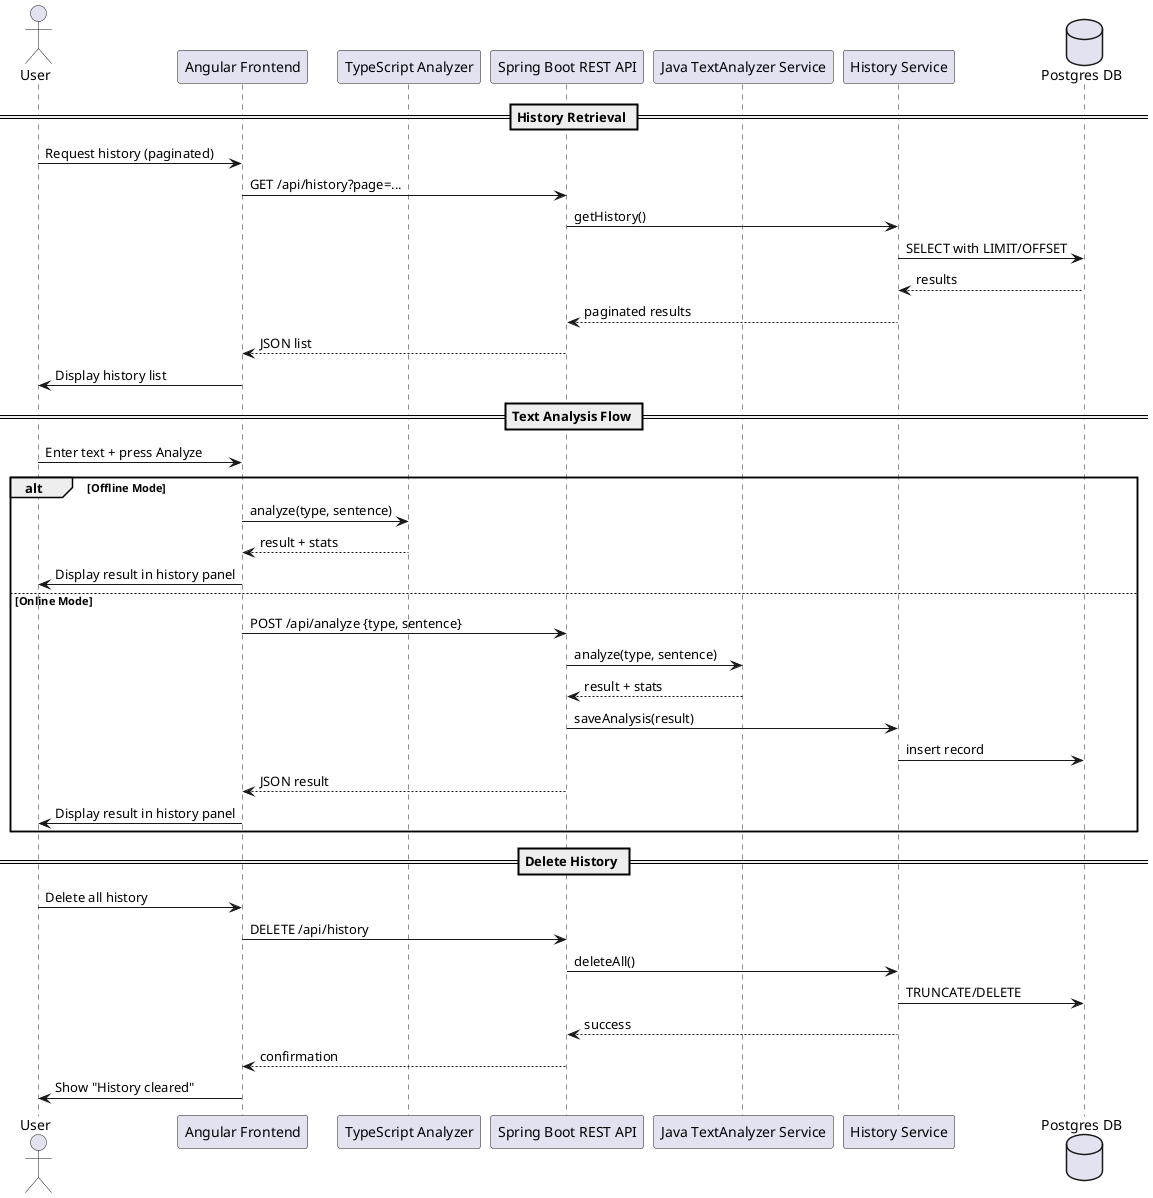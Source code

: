 @startuml
actor User
participant AngularFrontend as "Angular Frontend"
participant TSAnalyzer as "TypeScript Analyzer"
participant RESTAPI as "Spring Boot REST API"
participant JavaAnalyzer as "Java TextAnalyzer Service"
participant HistoryService as "History Service"
database PostgreSQL as "Postgres DB"
== History Retrieval ==
User -> AngularFrontend: Request history (paginated)
AngularFrontend -> RESTAPI: GET /api/history?page=...
RESTAPI -> HistoryService: getHistory()
HistoryService -> PostgreSQL: SELECT with LIMIT/OFFSET
PostgreSQL --> HistoryService: results
HistoryService --> RESTAPI: paginated results
RESTAPI --> AngularFrontend: JSON list
AngularFrontend -> User: Display history list

== Text Analysis Flow ==
User -> AngularFrontend: Enter text + press Analyze

alt Offline Mode
  AngularFrontend -> TSAnalyzer: analyze(type, sentence)
  TSAnalyzer --> AngularFrontend: result + stats
  AngularFrontend -> User: Display result in history panel
else Online Mode
  AngularFrontend -> RESTAPI: POST /api/analyze {type, sentence}
  RESTAPI -> JavaAnalyzer: analyze(type, sentence)
  JavaAnalyzer --> RESTAPI: result + stats
  RESTAPI -> HistoryService: saveAnalysis(result)
  HistoryService -> PostgreSQL: insert record
  RESTAPI --> AngularFrontend: JSON result
  AngularFrontend -> User: Display result in history panel
end



== Delete History ==
User -> AngularFrontend: Delete all history
AngularFrontend -> RESTAPI: DELETE /api/history
RESTAPI -> HistoryService: deleteAll()
HistoryService -> PostgreSQL: TRUNCATE/DELETE
HistoryService --> RESTAPI: success
RESTAPI --> AngularFrontend: confirmation
AngularFrontend -> User: Show "History cleared"
@enduml
